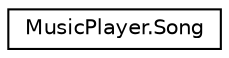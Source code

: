 digraph "Graphical Class Hierarchy"
{
  edge [fontname="Helvetica",fontsize="10",labelfontname="Helvetica",labelfontsize="10"];
  node [fontname="Helvetica",fontsize="10",shape=record];
  rankdir="LR";
  Node0 [label="MusicPlayer.Song",height=0.2,width=0.4,color="black", fillcolor="white", style="filled",URL="$struct_music_player_1_1_song.html"];
}

